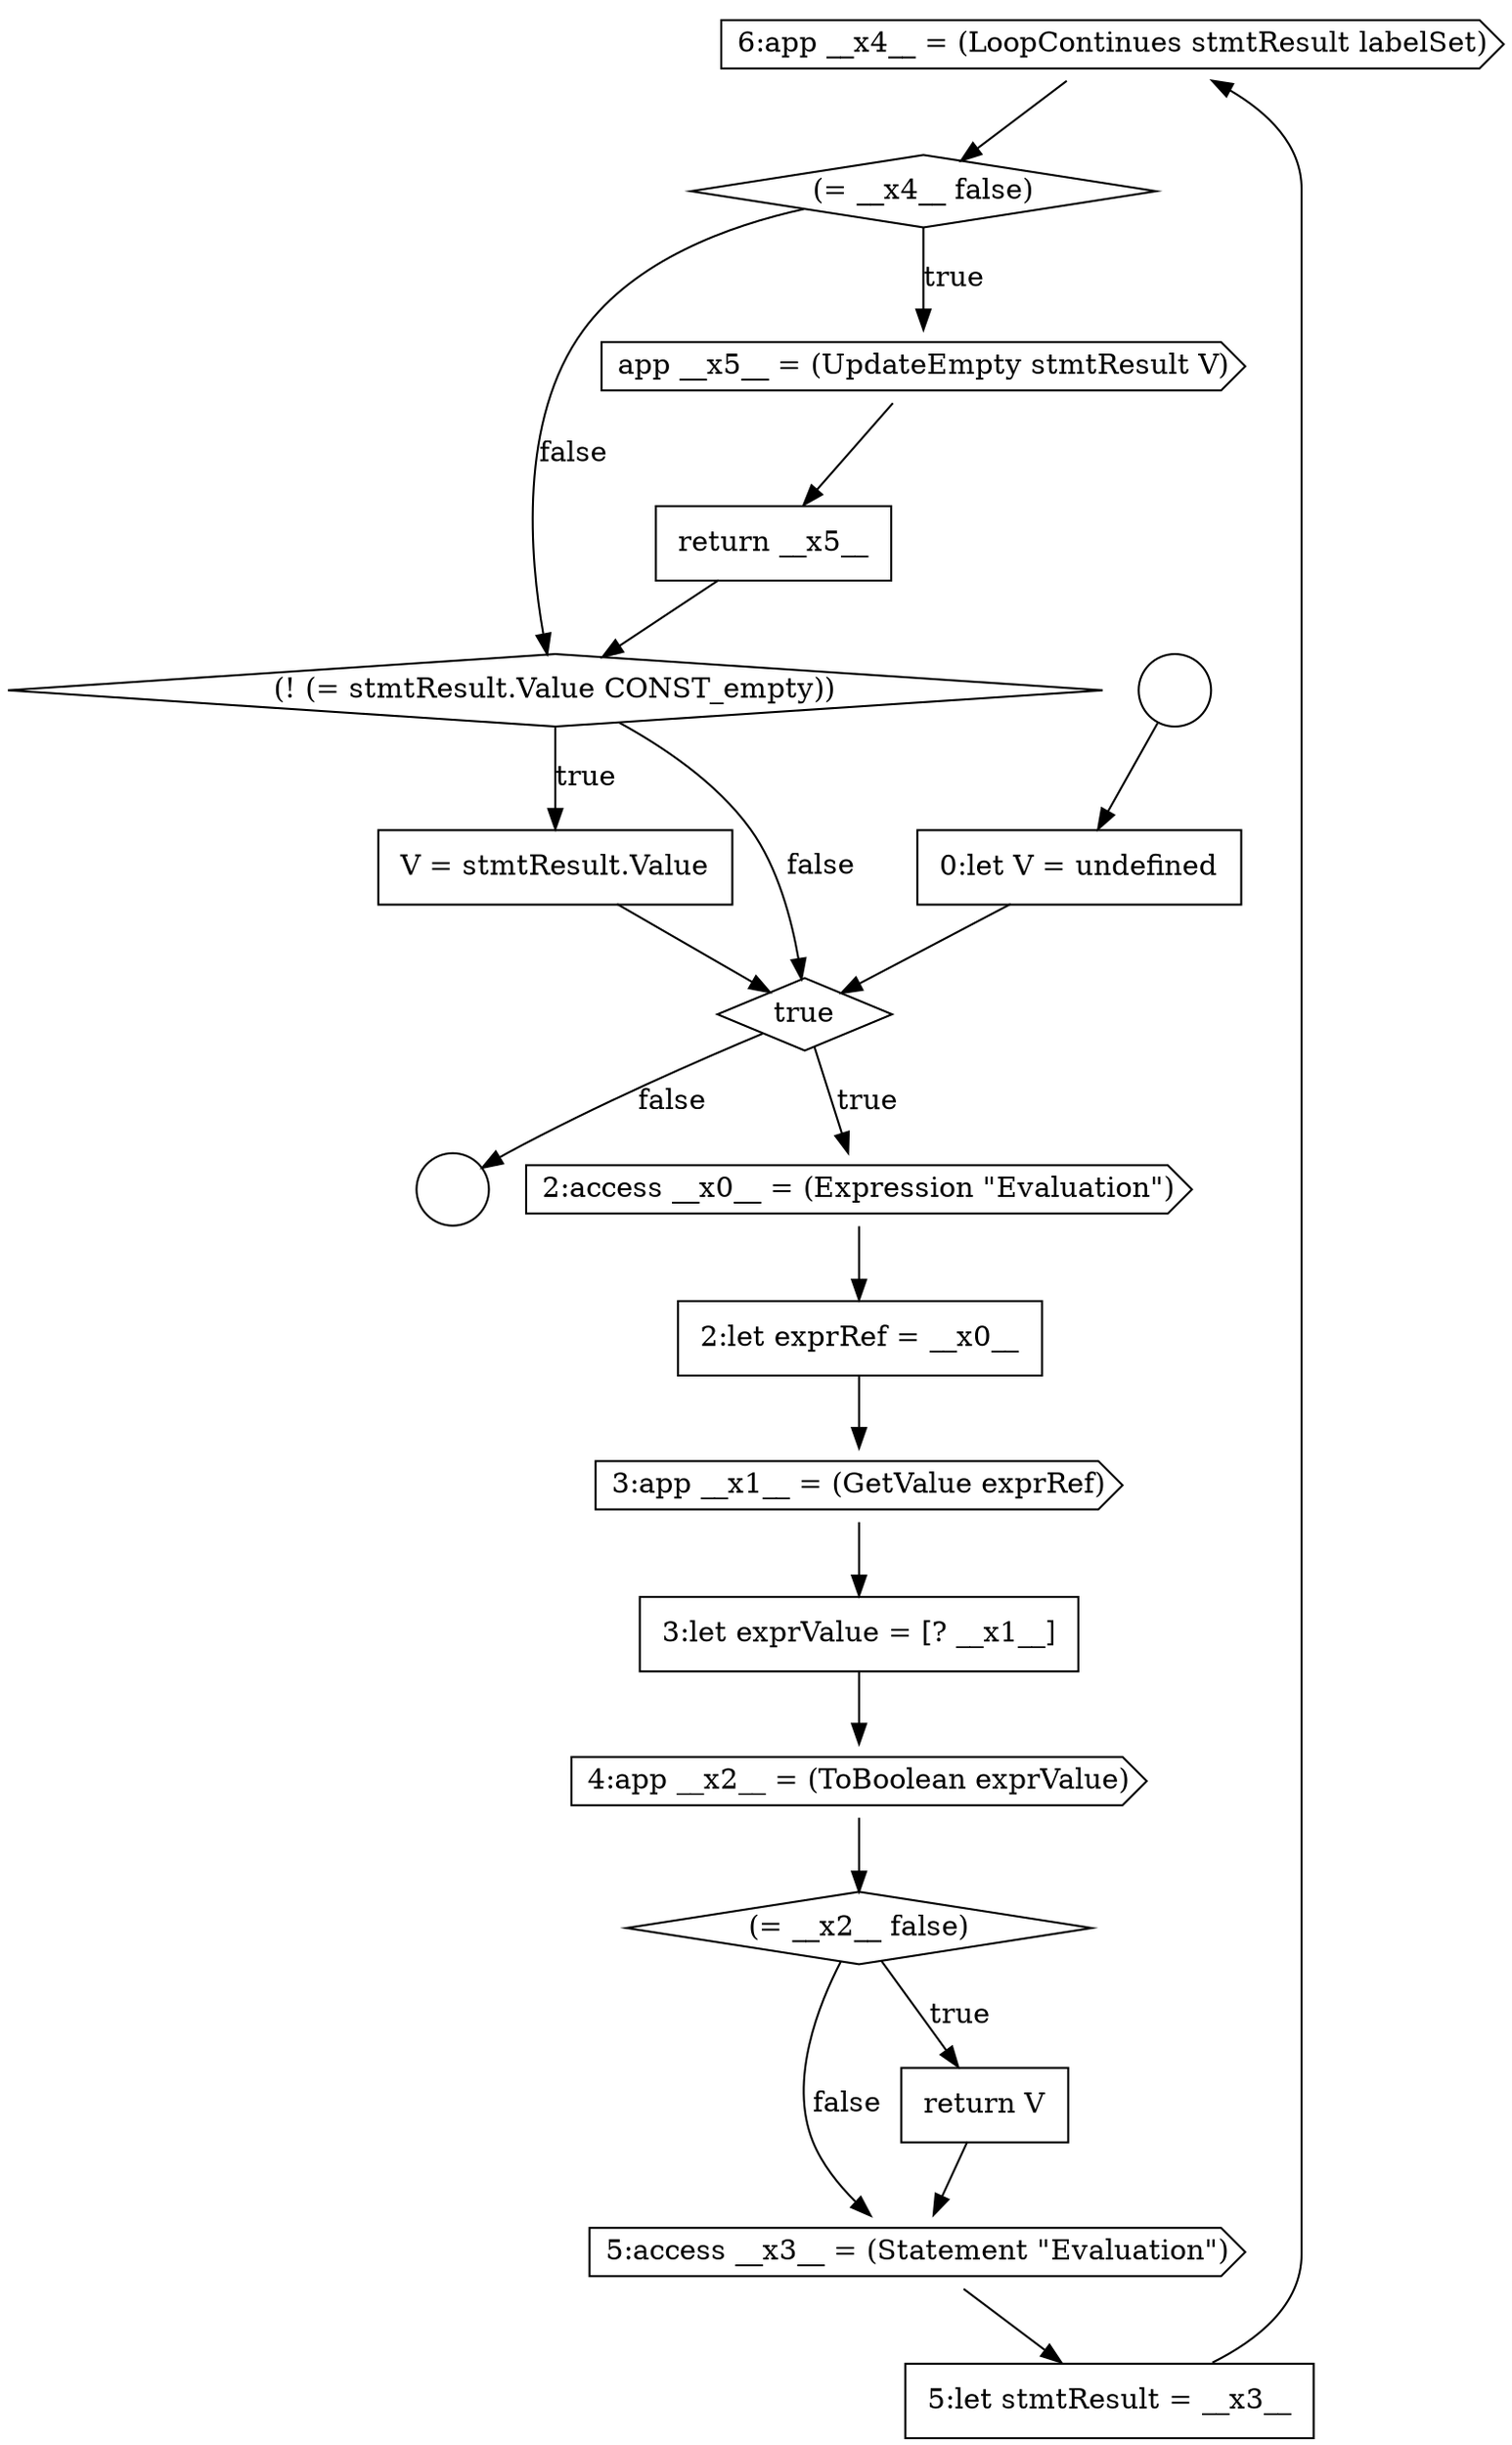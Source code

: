 digraph {
  node6602 [shape=cds, label=<<font color="black">6:app __x4__ = (LoopContinues stmtResult labelSet)</font>> color="black" fillcolor="white" style=filled]
  node6591 [shape=none, margin=0, label=<<font color="black">
    <table border="0" cellborder="1" cellspacing="0" cellpadding="10">
      <tr><td align="left">0:let V = undefined</td></tr>
    </table>
  </font>> color="black" fillcolor="white" style=filled]
  node6605 [shape=none, margin=0, label=<<font color="black">
    <table border="0" cellborder="1" cellspacing="0" cellpadding="10">
      <tr><td align="left">return __x5__</td></tr>
    </table>
  </font>> color="black" fillcolor="white" style=filled]
  node6603 [shape=diamond, label=<<font color="black">(= __x4__ false)</font>> color="black" fillcolor="white" style=filled]
  node6593 [shape=cds, label=<<font color="black">2:access __x0__ = (Expression &quot;Evaluation&quot;)</font>> color="black" fillcolor="white" style=filled]
  node6592 [shape=diamond, label=<<font color="black">true</font>> color="black" fillcolor="white" style=filled]
  node6598 [shape=diamond, label=<<font color="black">(= __x2__ false)</font>> color="black" fillcolor="white" style=filled]
  node6606 [shape=diamond, label=<<font color="black">(! (= stmtResult.Value CONST_empty))</font>> color="black" fillcolor="white" style=filled]
  node6604 [shape=cds, label=<<font color="black">app __x5__ = (UpdateEmpty stmtResult V)</font>> color="black" fillcolor="white" style=filled]
  node6589 [shape=circle label=" " color="black" fillcolor="white" style=filled]
  node6601 [shape=none, margin=0, label=<<font color="black">
    <table border="0" cellborder="1" cellspacing="0" cellpadding="10">
      <tr><td align="left">5:let stmtResult = __x3__</td></tr>
    </table>
  </font>> color="black" fillcolor="white" style=filled]
  node6607 [shape=none, margin=0, label=<<font color="black">
    <table border="0" cellborder="1" cellspacing="0" cellpadding="10">
      <tr><td align="left">V = stmtResult.Value</td></tr>
    </table>
  </font>> color="black" fillcolor="white" style=filled]
  node6600 [shape=cds, label=<<font color="black">5:access __x3__ = (Statement &quot;Evaluation&quot;)</font>> color="black" fillcolor="white" style=filled]
  node6590 [shape=circle label=" " color="black" fillcolor="white" style=filled]
  node6595 [shape=cds, label=<<font color="black">3:app __x1__ = (GetValue exprRef)</font>> color="black" fillcolor="white" style=filled]
  node6599 [shape=none, margin=0, label=<<font color="black">
    <table border="0" cellborder="1" cellspacing="0" cellpadding="10">
      <tr><td align="left">return V</td></tr>
    </table>
  </font>> color="black" fillcolor="white" style=filled]
  node6594 [shape=none, margin=0, label=<<font color="black">
    <table border="0" cellborder="1" cellspacing="0" cellpadding="10">
      <tr><td align="left">2:let exprRef = __x0__</td></tr>
    </table>
  </font>> color="black" fillcolor="white" style=filled]
  node6597 [shape=cds, label=<<font color="black">4:app __x2__ = (ToBoolean exprValue)</font>> color="black" fillcolor="white" style=filled]
  node6596 [shape=none, margin=0, label=<<font color="black">
    <table border="0" cellborder="1" cellspacing="0" cellpadding="10">
      <tr><td align="left">3:let exprValue = [? __x1__]</td></tr>
    </table>
  </font>> color="black" fillcolor="white" style=filled]
  node6594 -> node6595 [ color="black"]
  node6592 -> node6593 [label=<<font color="black">true</font>> color="black"]
  node6592 -> node6590 [label=<<font color="black">false</font>> color="black"]
  node6593 -> node6594 [ color="black"]
  node6603 -> node6604 [label=<<font color="black">true</font>> color="black"]
  node6603 -> node6606 [label=<<font color="black">false</font>> color="black"]
  node6595 -> node6596 [ color="black"]
  node6606 -> node6607 [label=<<font color="black">true</font>> color="black"]
  node6606 -> node6592 [label=<<font color="black">false</font>> color="black"]
  node6591 -> node6592 [ color="black"]
  node6596 -> node6597 [ color="black"]
  node6589 -> node6591 [ color="black"]
  node6598 -> node6599 [label=<<font color="black">true</font>> color="black"]
  node6598 -> node6600 [label=<<font color="black">false</font>> color="black"]
  node6602 -> node6603 [ color="black"]
  node6600 -> node6601 [ color="black"]
  node6601 -> node6602 [ color="black"]
  node6604 -> node6605 [ color="black"]
  node6607 -> node6592 [ color="black"]
  node6599 -> node6600 [ color="black"]
  node6605 -> node6606 [ color="black"]
  node6597 -> node6598 [ color="black"]
}
